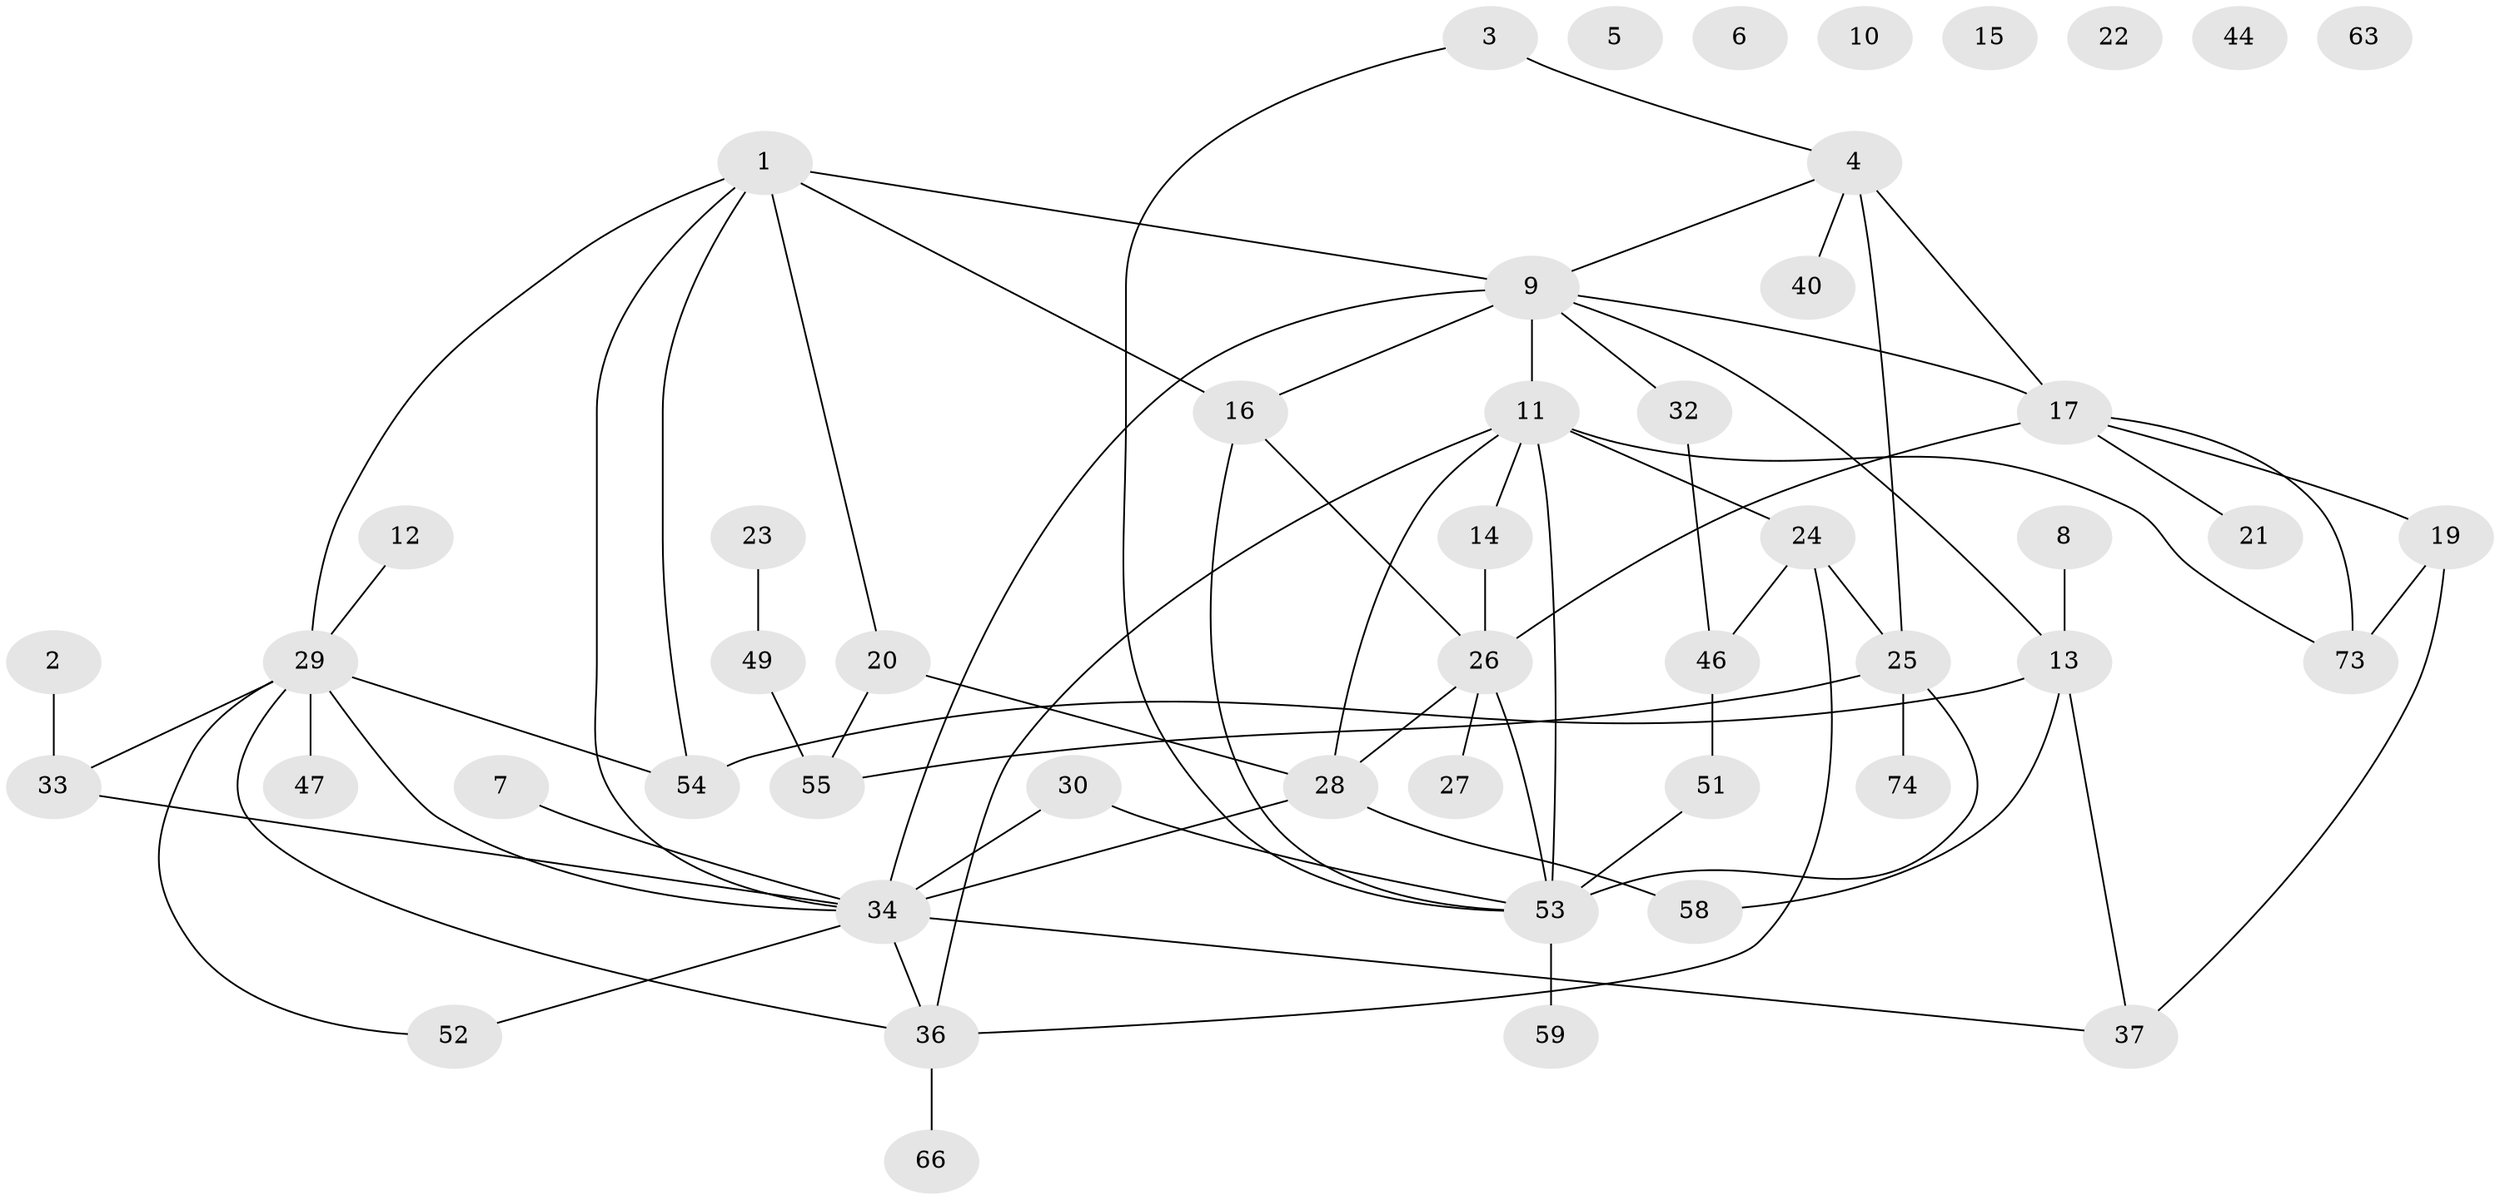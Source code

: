 // Generated by graph-tools (version 1.1) at 2025/23/03/03/25 07:23:28]
// undirected, 50 vertices, 72 edges
graph export_dot {
graph [start="1"]
  node [color=gray90,style=filled];
  1 [super="+18"];
  2 [super="+50"];
  3 [super="+39"];
  4 [super="+62"];
  5;
  6;
  7;
  8;
  9 [super="+64"];
  10;
  11 [super="+71"];
  12;
  13 [super="+31"];
  14;
  15;
  16 [super="+57"];
  17 [super="+61"];
  19 [super="+72"];
  20 [super="+48"];
  21;
  22 [super="+70"];
  23 [super="+35"];
  24 [super="+68"];
  25 [super="+65"];
  26 [super="+45"];
  27;
  28 [super="+42"];
  29 [super="+41"];
  30;
  32;
  33;
  34 [super="+38"];
  36 [super="+43"];
  37;
  40;
  44;
  46 [super="+60"];
  47;
  49 [super="+67"];
  51;
  52;
  53 [super="+56"];
  54 [super="+69"];
  55;
  58;
  59;
  63;
  66;
  73;
  74;
  1 -- 9;
  1 -- 54;
  1 -- 20;
  1 -- 16;
  1 -- 34;
  1 -- 29;
  2 -- 33;
  3 -- 4;
  3 -- 53;
  4 -- 17 [weight=2];
  4 -- 40;
  4 -- 9;
  4 -- 25;
  7 -- 34;
  8 -- 13;
  9 -- 13;
  9 -- 34 [weight=2];
  9 -- 32;
  9 -- 11;
  9 -- 17;
  9 -- 16;
  11 -- 36;
  11 -- 73;
  11 -- 14;
  11 -- 24;
  11 -- 28;
  11 -- 53;
  12 -- 29;
  13 -- 37;
  13 -- 58;
  13 -- 54;
  14 -- 26;
  16 -- 53;
  16 -- 26;
  17 -- 19;
  17 -- 73;
  17 -- 21;
  17 -- 26;
  19 -- 73;
  19 -- 37;
  20 -- 28 [weight=2];
  20 -- 55;
  23 -- 49;
  24 -- 25;
  24 -- 36;
  24 -- 46;
  25 -- 74;
  25 -- 55;
  25 -- 53;
  26 -- 53;
  26 -- 27;
  26 -- 28;
  28 -- 58;
  28 -- 34;
  29 -- 36;
  29 -- 47;
  29 -- 52;
  29 -- 33;
  29 -- 34;
  29 -- 54;
  30 -- 34;
  30 -- 53;
  32 -- 46;
  33 -- 34;
  34 -- 36;
  34 -- 52;
  34 -- 37;
  36 -- 66;
  46 -- 51;
  49 -- 55;
  51 -- 53;
  53 -- 59;
}
